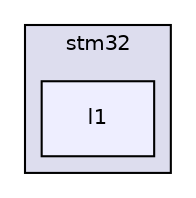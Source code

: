 digraph "/home/esdentem/projects/libopencm3/libopencm3-git/include/libopencm3/stm32/l1/" {
  compound=true
  node [ fontsize="10", fontname="Helvetica"];
  edge [ labelfontsize="10", labelfontname="Helvetica"];
  subgraph clusterdir_45f2d6d22892326e20da1249658b8a7a {
    graph [ bgcolor="#ddddee", pencolor="black", label="stm32" fontname="Helvetica", fontsize="10", URL="dir_45f2d6d22892326e20da1249658b8a7a.html"]
  dir_5042fe5b58720bedf351b6ae0cadd586 [shape=box, label="l1", style="filled", fillcolor="#eeeeff", pencolor="black", URL="dir_5042fe5b58720bedf351b6ae0cadd586.html"];
  }
}
